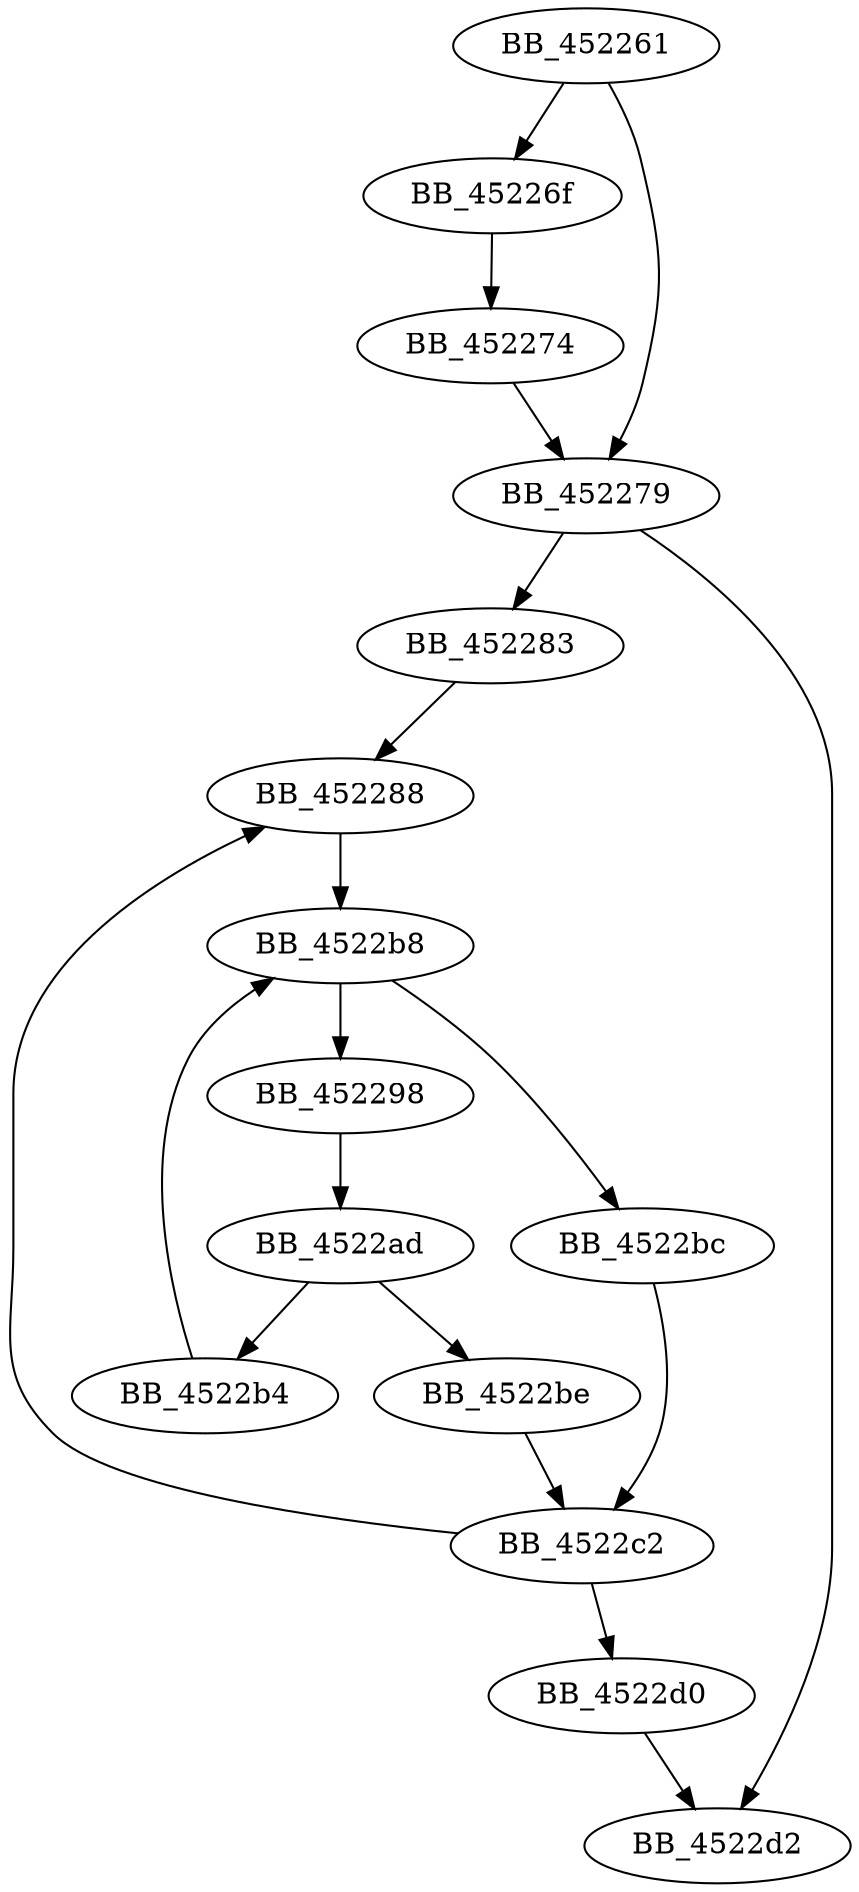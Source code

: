 DiGraph sub_452261{
BB_452261->BB_45226f
BB_452261->BB_452279
BB_45226f->BB_452274
BB_452274->BB_452279
BB_452279->BB_452283
BB_452279->BB_4522d2
BB_452283->BB_452288
BB_452288->BB_4522b8
BB_452298->BB_4522ad
BB_4522ad->BB_4522b4
BB_4522ad->BB_4522be
BB_4522b4->BB_4522b8
BB_4522b8->BB_452298
BB_4522b8->BB_4522bc
BB_4522bc->BB_4522c2
BB_4522be->BB_4522c2
BB_4522c2->BB_452288
BB_4522c2->BB_4522d0
BB_4522d0->BB_4522d2
}
